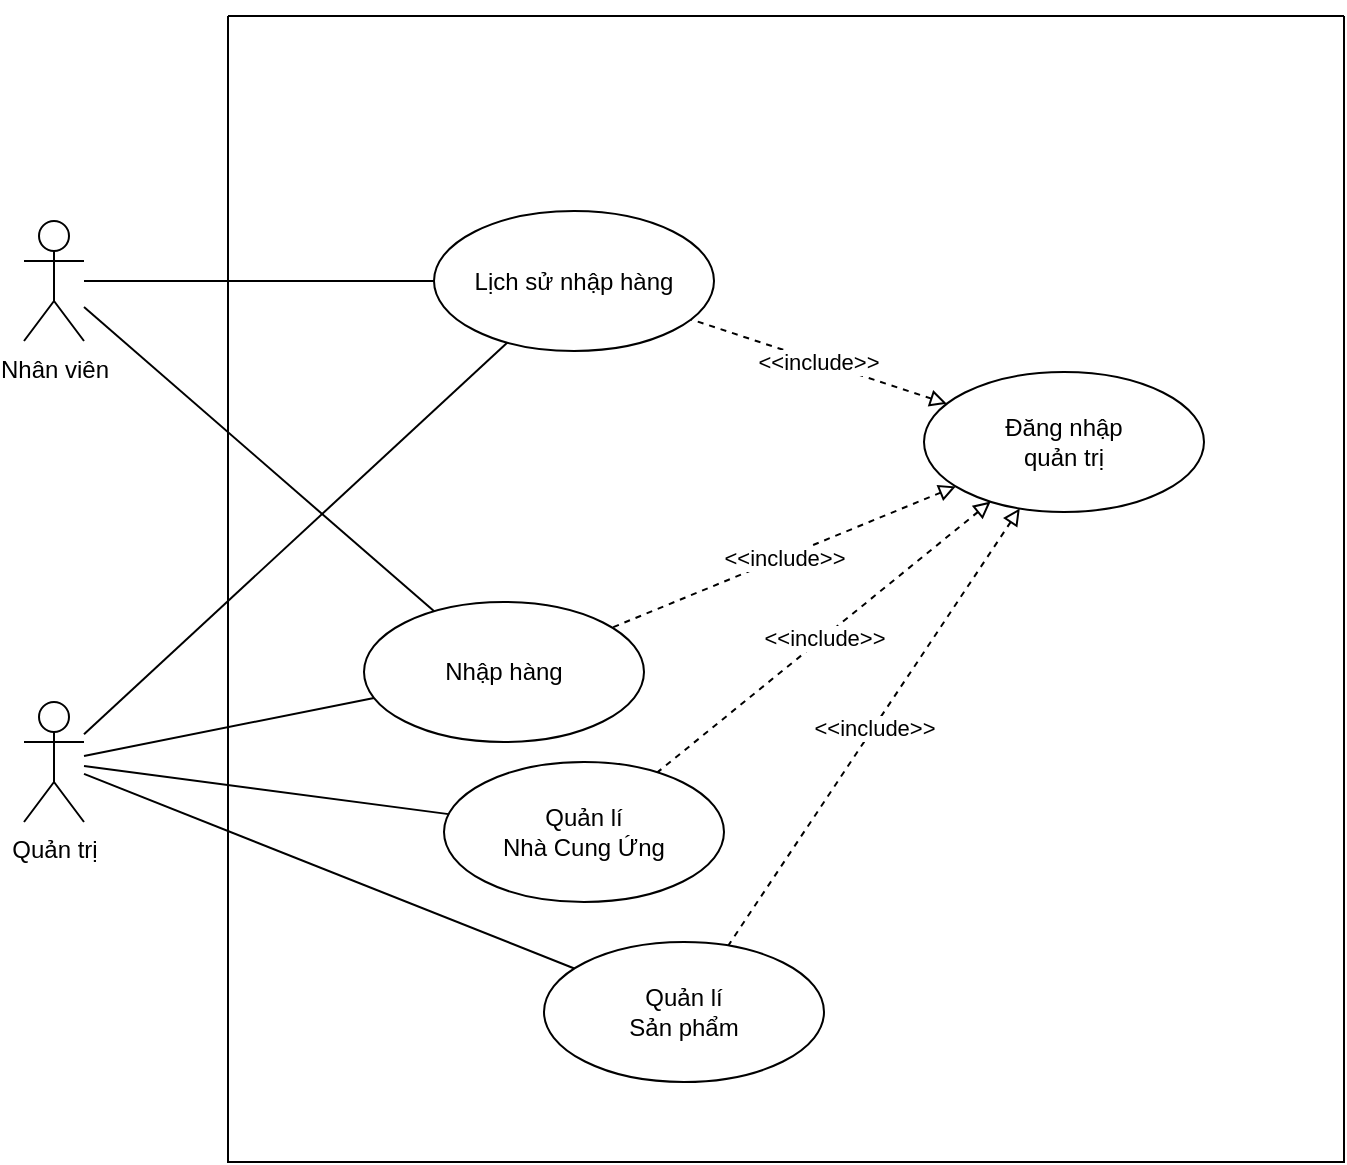 <mxfile version="16.5.1" type="device" pages="2"><diagram id="eaRcA5cD4J3pZK5ogcdu" name="Page-1"><mxGraphModel dx="1102" dy="2005" grid="1" gridSize="10" guides="1" tooltips="1" connect="1" arrows="1" fold="1" page="1" pageScale="1" pageWidth="850" pageHeight="1100" math="0" shadow="0"><root><mxCell id="0"/><mxCell id="1" parent="0"/><mxCell id="1wCWkCasWox4JVjCag2D-4" style="rounded=0;orthogonalLoop=1;jettySize=auto;html=1;endArrow=none;endFill=0;" parent="1" source="QA_-AKQ826VliRyhOl0P-2" target="1wCWkCasWox4JVjCag2D-3" edge="1"><mxGeometry relative="1" as="geometry"/></mxCell><mxCell id="1wCWkCasWox4JVjCag2D-1" value="Nhân viên" style="shape=umlActor;verticalLabelPosition=bottom;verticalAlign=top;html=1;outlineConnect=0;" parent="1" vertex="1"><mxGeometry x="95" y="-748.5" width="30" height="60" as="geometry"/></mxCell><mxCell id="1wCWkCasWox4JVjCag2D-2" value="" style="swimlane;startSize=0;" parent="1" vertex="1"><mxGeometry x="197" y="-851" width="558" height="573" as="geometry"/></mxCell><mxCell id="1wCWkCasWox4JVjCag2D-3" value="Nhập hàng" style="ellipse;whiteSpace=wrap;html=1;" parent="1wCWkCasWox4JVjCag2D-2" vertex="1"><mxGeometry x="68" y="293" width="140" height="70" as="geometry"/></mxCell><mxCell id="1wCWkCasWox4JVjCag2D-6" value="&amp;lt;&amp;lt;include&amp;gt;&amp;gt;&lt;br&gt;" style="orthogonalLoop=1;jettySize=auto;html=1;strokeColor=default;rounded=0;dashed=1;endArrow=none;endFill=0;startArrow=block;startFill=0;" parent="1wCWkCasWox4JVjCag2D-2" source="1wCWkCasWox4JVjCag2D-5" target="1wCWkCasWox4JVjCag2D-3" edge="1"><mxGeometry relative="1" as="geometry"/></mxCell><mxCell id="1wCWkCasWox4JVjCag2D-5" value="Đăng nhập&lt;br&gt;quản trị" style="ellipse;whiteSpace=wrap;html=1;" parent="1wCWkCasWox4JVjCag2D-2" vertex="1"><mxGeometry x="348" y="178" width="140" height="70" as="geometry"/></mxCell><mxCell id="LzKGv1kpxihLrvM57VGK-7" value="Lịch sử nhập hàng" style="ellipse;whiteSpace=wrap;html=1;" parent="1wCWkCasWox4JVjCag2D-2" vertex="1"><mxGeometry x="103" y="97.5" width="140" height="70" as="geometry"/></mxCell><mxCell id="LzKGv1kpxihLrvM57VGK-10" value="&amp;lt;&amp;lt;include&amp;gt;&amp;gt;&lt;br&gt;" style="orthogonalLoop=1;jettySize=auto;html=1;strokeColor=default;rounded=0;dashed=1;endArrow=none;endFill=0;startArrow=block;startFill=0;" parent="1wCWkCasWox4JVjCag2D-2" source="1wCWkCasWox4JVjCag2D-5" target="LzKGv1kpxihLrvM57VGK-7" edge="1"><mxGeometry relative="1" as="geometry"><mxPoint x="350.467" y="201.937" as="sourcePoint"/><mxPoint x="205.553" y="252.078" as="targetPoint"/></mxGeometry></mxCell><mxCell id="LzKGv1kpxihLrvM57VGK-11" value="Quản lí&lt;br&gt;Nhà Cung Ứng" style="ellipse;whiteSpace=wrap;html=1;" parent="1wCWkCasWox4JVjCag2D-2" vertex="1"><mxGeometry x="108" y="373" width="140" height="70" as="geometry"/></mxCell><mxCell id="LzKGv1kpxihLrvM57VGK-14" value="&amp;lt;&amp;lt;include&amp;gt;&amp;gt;&lt;br&gt;" style="orthogonalLoop=1;jettySize=auto;html=1;strokeColor=default;rounded=0;dashed=1;endArrow=none;endFill=0;startArrow=block;startFill=0;" parent="1wCWkCasWox4JVjCag2D-2" source="1wCWkCasWox4JVjCag2D-5" target="LzKGv1kpxihLrvM57VGK-11" edge="1"><mxGeometry relative="1" as="geometry"><mxPoint x="358" y="207.5" as="sourcePoint"/><mxPoint x="218" y="207.5" as="targetPoint"/></mxGeometry></mxCell><mxCell id="QA_-AKQ826VliRyhOl0P-9" value="Quản lí&lt;br&gt;Sản phẩm" style="ellipse;whiteSpace=wrap;html=1;" parent="1wCWkCasWox4JVjCag2D-2" vertex="1"><mxGeometry x="158" y="463" width="140" height="70" as="geometry"/></mxCell><mxCell id="QA_-AKQ826VliRyhOl0P-11" value="&amp;lt;&amp;lt;include&amp;gt;&amp;gt;&lt;br&gt;" style="orthogonalLoop=1;jettySize=auto;html=1;strokeColor=default;rounded=0;dashed=1;endArrow=none;endFill=0;startArrow=block;startFill=0;" parent="1wCWkCasWox4JVjCag2D-2" source="1wCWkCasWox4JVjCag2D-5" target="QA_-AKQ826VliRyhOl0P-9" edge="1"><mxGeometry relative="1" as="geometry"><mxPoint x="401.741" y="247.939" as="sourcePoint"/><mxPoint x="219.328" y="398.082" as="targetPoint"/></mxGeometry></mxCell><mxCell id="1wCWkCasWox4JVjCag2D-20" style="edgeStyle=none;rounded=0;orthogonalLoop=1;jettySize=auto;html=1;exitX=0.5;exitY=0;exitDx=0;exitDy=0;dashed=1;strokeColor=default;" parent="1" source="1wCWkCasWox4JVjCag2D-2" target="1wCWkCasWox4JVjCag2D-2" edge="1"><mxGeometry relative="1" as="geometry"/></mxCell><mxCell id="LzKGv1kpxihLrvM57VGK-9" style="rounded=0;orthogonalLoop=1;jettySize=auto;html=1;endArrow=none;endFill=0;" parent="1" source="1wCWkCasWox4JVjCag2D-1" target="LzKGv1kpxihLrvM57VGK-7" edge="1"><mxGeometry relative="1" as="geometry"><mxPoint x="145" y="-638.986" as="sourcePoint"/><mxPoint x="284.852" y="-596.904" as="targetPoint"/></mxGeometry></mxCell><mxCell id="LzKGv1kpxihLrvM57VGK-13" style="rounded=0;orthogonalLoop=1;jettySize=auto;html=1;endArrow=none;endFill=0;" parent="1" source="QA_-AKQ826VliRyhOl0P-2" target="LzKGv1kpxihLrvM57VGK-11" edge="1"><mxGeometry relative="1" as="geometry"><mxPoint x="145" y="-643.5" as="sourcePoint"/><mxPoint x="275" y="-643.5" as="targetPoint"/></mxGeometry></mxCell><mxCell id="QA_-AKQ826VliRyhOl0P-2" value="Quản trị" style="shape=umlActor;verticalLabelPosition=bottom;verticalAlign=top;html=1;outlineConnect=0;" parent="1" vertex="1"><mxGeometry x="95" y="-508" width="30" height="60" as="geometry"/></mxCell><mxCell id="QA_-AKQ826VliRyhOl0P-8" style="rounded=0;orthogonalLoop=1;jettySize=auto;html=1;endArrow=none;endFill=0;" parent="1" source="QA_-AKQ826VliRyhOl0P-2" target="LzKGv1kpxihLrvM57VGK-7" edge="1"><mxGeometry relative="1" as="geometry"><mxPoint x="155" y="-713.5" as="sourcePoint"/><mxPoint x="310" y="-713.5" as="targetPoint"/></mxGeometry></mxCell><mxCell id="QA_-AKQ826VliRyhOl0P-10" style="rounded=0;orthogonalLoop=1;jettySize=auto;html=1;endArrow=none;endFill=0;" parent="1" source="QA_-AKQ826VliRyhOl0P-2" target="QA_-AKQ826VliRyhOl0P-9" edge="1"><mxGeometry relative="1" as="geometry"><mxPoint x="135" y="-465.404" as="sourcePoint"/><mxPoint x="313.851" y="-434.449" as="targetPoint"/></mxGeometry></mxCell><mxCell id="J0eJ1Qzg47PhhJ__eVX5-1" style="rounded=0;orthogonalLoop=1;jettySize=auto;html=1;endArrow=none;endFill=0;" parent="1" source="1wCWkCasWox4JVjCag2D-1" target="1wCWkCasWox4JVjCag2D-3" edge="1"><mxGeometry relative="1" as="geometry"><mxPoint x="135" y="-708.788" as="sourcePoint"/><mxPoint x="310.052" y="-712.155" as="targetPoint"/></mxGeometry></mxCell></root></mxGraphModel></diagram><diagram id="byOesd3S-B9HRbRHbM7P" name="Page-2"><mxGraphModel dx="1102" dy="2005" grid="1" gridSize="10" guides="1" tooltips="1" connect="1" arrows="1" fold="1" page="1" pageScale="1" pageWidth="850" pageHeight="1100" math="0" shadow="0"><root><mxCell id="7AfMB_jT1VdtdQ60w9ut-0"/><mxCell id="7AfMB_jT1VdtdQ60w9ut-1" parent="7AfMB_jT1VdtdQ60w9ut-0"/><mxCell id="7AfMB_jT1VdtdQ60w9ut-2" value="Nhân viên" style="shape=umlActor;verticalLabelPosition=bottom;verticalAlign=top;html=1;outlineConnect=0;" vertex="1" parent="7AfMB_jT1VdtdQ60w9ut-1"><mxGeometry x="110" y="-700" width="30" height="60" as="geometry"/></mxCell><mxCell id="7AfMB_jT1VdtdQ60w9ut-4" value="Đăng nhập&lt;br&gt;quản trị" style="ellipse;whiteSpace=wrap;html=1;" vertex="1" parent="7AfMB_jT1VdtdQ60w9ut-1"><mxGeometry x="550" y="-640" width="140" height="70" as="geometry"/></mxCell><mxCell id="7AfMB_jT1VdtdQ60w9ut-5" value="Lịch sử nhập hàng" style="ellipse;whiteSpace=wrap;html=1;" vertex="1" parent="7AfMB_jT1VdtdQ60w9ut-1"><mxGeometry x="280" y="-640" width="140" height="70" as="geometry"/></mxCell><mxCell id="7AfMB_jT1VdtdQ60w9ut-6" value="&amp;lt;&amp;lt;include&amp;gt;&amp;gt;&lt;br&gt;" style="orthogonalLoop=1;jettySize=auto;html=1;strokeColor=default;rounded=0;dashed=1;endArrow=none;endFill=0;startArrow=block;startFill=0;" edge="1" parent="7AfMB_jT1VdtdQ60w9ut-1" source="7AfMB_jT1VdtdQ60w9ut-4" target="7AfMB_jT1VdtdQ60w9ut-5"><mxGeometry relative="1" as="geometry"><mxPoint x="350.467" y="201.937" as="sourcePoint"/><mxPoint x="205.553" y="252.078" as="targetPoint"/></mxGeometry></mxCell><mxCell id="7AfMB_jT1VdtdQ60w9ut-7" style="rounded=0;orthogonalLoop=1;jettySize=auto;html=1;endArrow=none;endFill=0;" edge="1" parent="7AfMB_jT1VdtdQ60w9ut-1" source="7AfMB_jT1VdtdQ60w9ut-2" target="7AfMB_jT1VdtdQ60w9ut-5"><mxGeometry relative="1" as="geometry"><mxPoint x="145" y="-638.986" as="sourcePoint"/><mxPoint x="284.852" y="-596.904" as="targetPoint"/></mxGeometry></mxCell><mxCell id="7AfMB_jT1VdtdQ60w9ut-8" style="rounded=0;orthogonalLoop=1;jettySize=auto;html=1;endArrow=none;endFill=0;" edge="1" parent="7AfMB_jT1VdtdQ60w9ut-1" source="TlBKc4ezrXHzyDjc1gGZ-0" target="7AfMB_jT1VdtdQ60w9ut-5"><mxGeometry relative="1" as="geometry"><mxPoint x="135" y="-708.788" as="sourcePoint"/><mxPoint x="300.019" y="-553.316" as="targetPoint"/></mxGeometry></mxCell><mxCell id="TlBKc4ezrXHzyDjc1gGZ-0" value="Quản trị" style="shape=umlActor;verticalLabelPosition=bottom;verticalAlign=top;html=1;outlineConnect=0;" vertex="1" parent="7AfMB_jT1VdtdQ60w9ut-1"><mxGeometry x="110" y="-570" width="30" height="60" as="geometry"/></mxCell></root></mxGraphModel></diagram></mxfile>